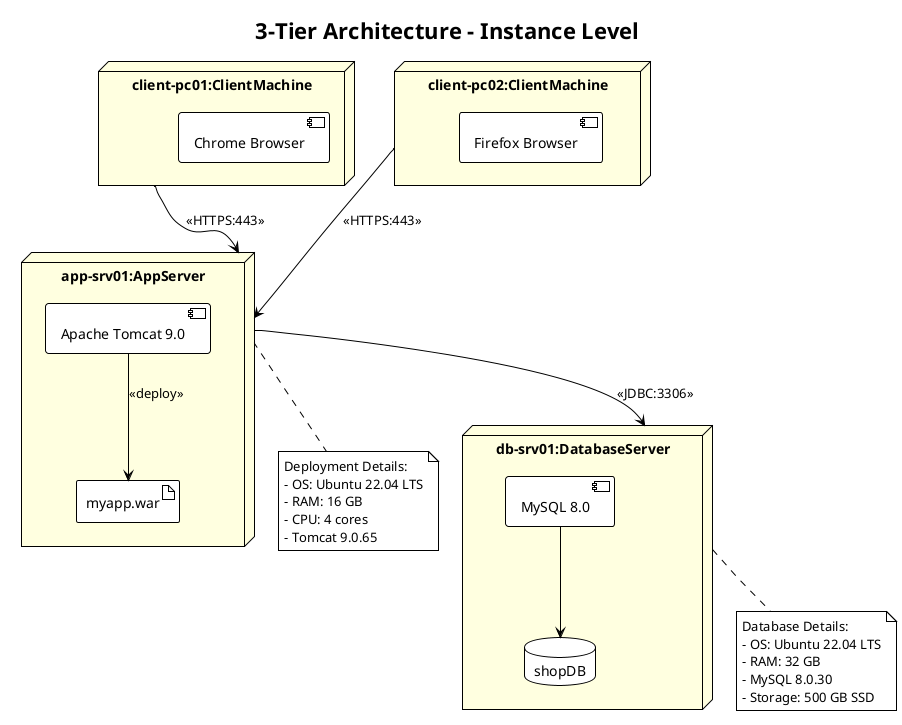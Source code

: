 @startuml 3-tier-instance
!theme plain
title 3-Tier Architecture - Instance Level

skinparam nodeBackgroundColor lightyellow

node "client-pc01:ClientMachine" as client1 {
  component "Chrome Browser" as chrome
}

node "client-pc02:ClientMachine" as client2 {
  component "Firefox Browser" as firefox
}

node "app-srv01:AppServer" as appserver {
  component "Apache Tomcat 9.0" as tomcat
  artifact "myapp.war" as war
  tomcat --> war : <<deploy>>
}

node "db-srv01:DatabaseServer" as dbserver {
  component "MySQL 8.0" as mysql
  database "shopDB" as db
  mysql --> db
}

client1 -down-> appserver : <<HTTPS:443>>
client2 -down-> appserver : <<HTTPS:443>>
appserver -down-> dbserver : <<JDBC:3306>>

note bottom of appserver
  Deployment Details:
  - OS: Ubuntu 22.04 LTS
  - RAM: 16 GB
  - CPU: 4 cores
  - Tomcat 9.0.65
end note

note bottom of dbserver
  Database Details:
  - OS: Ubuntu 22.04 LTS
  - RAM: 32 GB
  - MySQL 8.0.30
  - Storage: 500 GB SSD
end note

@enduml
